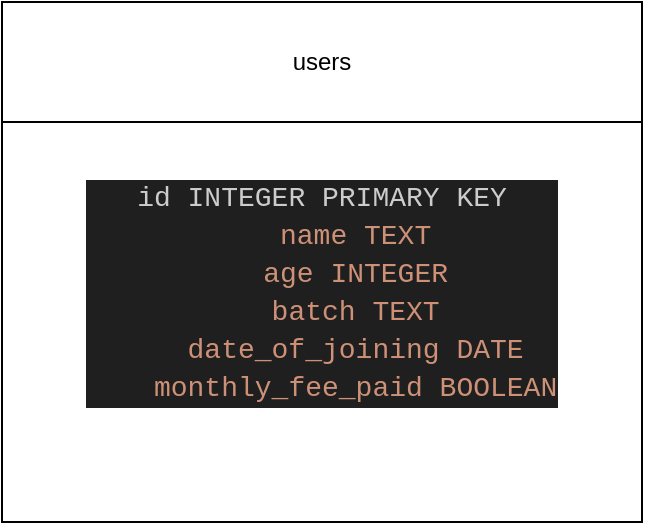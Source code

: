 <mxfile version="22.1.11" type="github">
  <diagram id="R2lEEEUBdFMjLlhIrx00" name="Page-1">
    <mxGraphModel dx="875" dy="488" grid="1" gridSize="10" guides="1" tooltips="1" connect="1" arrows="1" fold="1" page="1" pageScale="1" pageWidth="850" pageHeight="1100" math="0" shadow="0" extFonts="Permanent Marker^https://fonts.googleapis.com/css?family=Permanent+Marker">
      <root>
        <mxCell id="0" />
        <mxCell id="1" parent="0" />
        <mxCell id="F7aU6bkYNMPgtA4felev-2" value="&lt;div style=&quot;color: rgb(204, 204, 204); background-color: rgb(31, 31, 31); font-family: Consolas, &amp;quot;Courier New&amp;quot;, monospace; font-size: 14px; line-height: 19px;&quot;&gt;&lt;div style=&quot;&quot;&gt;id INTEGER PRIMARY KEY&lt;/div&gt;&lt;div style=&quot;&quot;&gt;&lt;span style=&quot;color: #ce9178;&quot;&gt;&amp;nbsp; &amp;nbsp; name TEXT&lt;/span&gt;&lt;/div&gt;&lt;div style=&quot;&quot;&gt;&lt;span style=&quot;color: #ce9178;&quot;&gt;&amp;nbsp; &amp;nbsp; age INTEGER&lt;/span&gt;&lt;/div&gt;&lt;div style=&quot;&quot;&gt;&lt;span style=&quot;color: #ce9178;&quot;&gt;&amp;nbsp; &amp;nbsp; batch TEXT&lt;/span&gt;&lt;/div&gt;&lt;div style=&quot;&quot;&gt;&lt;span style=&quot;color: #ce9178;&quot;&gt;&amp;nbsp; &amp;nbsp; date_of_joining DATE&lt;/span&gt;&lt;/div&gt;&lt;div style=&quot;&quot;&gt;&lt;span style=&quot;color: #ce9178;&quot;&gt;&amp;nbsp; &amp;nbsp; monthly_fee_paid BOOLEAN&lt;/span&gt;&lt;/div&gt;&lt;/div&gt;" style="rounded=0;whiteSpace=wrap;html=1;align=center;" vertex="1" parent="1">
          <mxGeometry x="210" y="210" width="320" height="230" as="geometry" />
        </mxCell>
        <mxCell id="F7aU6bkYNMPgtA4felev-3" value="users&lt;br&gt;" style="rounded=0;whiteSpace=wrap;html=1;" vertex="1" parent="1">
          <mxGeometry x="210" y="180" width="320" height="60" as="geometry" />
        </mxCell>
      </root>
    </mxGraphModel>
  </diagram>
</mxfile>
